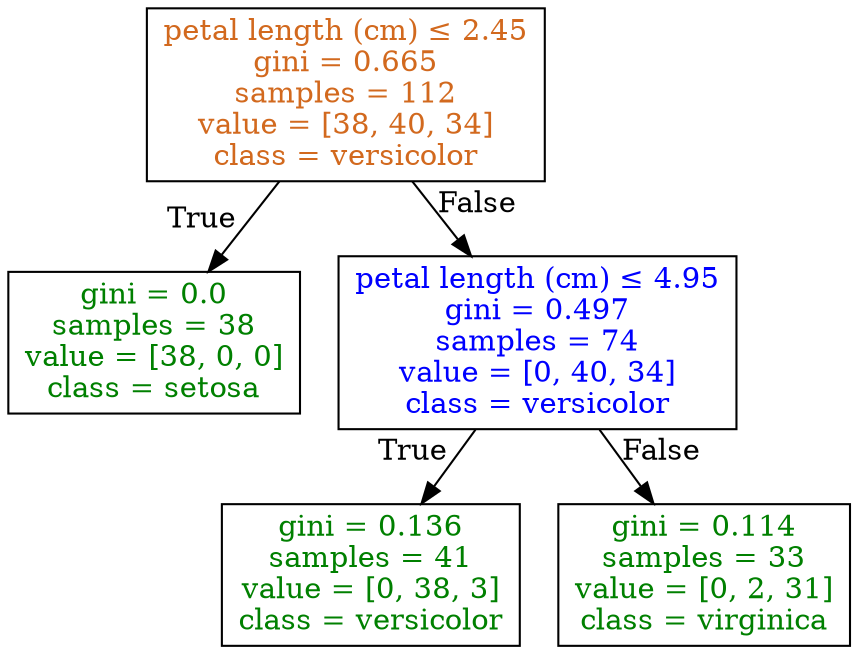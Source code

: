 digraph Tree {
node [shape=box, style=filled,fillcolor="#FFFFFF"] ;
0 [label=<<FONT COLOR="#D2691E">petal length (cm) &le; 2.45<br/>gini = 0.665<br/>samples = 112<br/>value = [38, 40, 34]<br/>class = versicolor</FONT>>] ;
1 [label=<<FONT COLOR="#008000">gini = 0.0<br/>samples = 38<br/>value = [38, 0, 0]<br/>class = setosa</FONT>>] ;
0 -> 1 [labeldistance=2.5, labelangle=45, headlabel="True"] ;
2 [label=<<FONT COLOR="#0000FF">petal length (cm) &le; 4.95<br/>gini = 0.497<br/>samples = 74<br/>value = [0, 40, 34]<br/>class = versicolor</FONT>>] ;
0 -> 2 [labeldistance=2.5, labelangle=-45, headlabel="False"] ;
3 [label=<<FONT COLOR="#008000">gini = 0.136<br/>samples = 41<br/>value = [0, 38, 3]<br/>class = versicolor</FONT>>] ;
2 -> 3 [labeldistance=2.5, labelangle=45, headlabel="True"];
4 [label=<<FONT COLOR="#008000">gini = 0.114<br/>samples = 33<br/>value = [0, 2, 31]<br/>class = virginica</FONT>>] ;
2 -> 4 [labeldistance=2.5, labelangle=-45, headlabel="False"];
}
